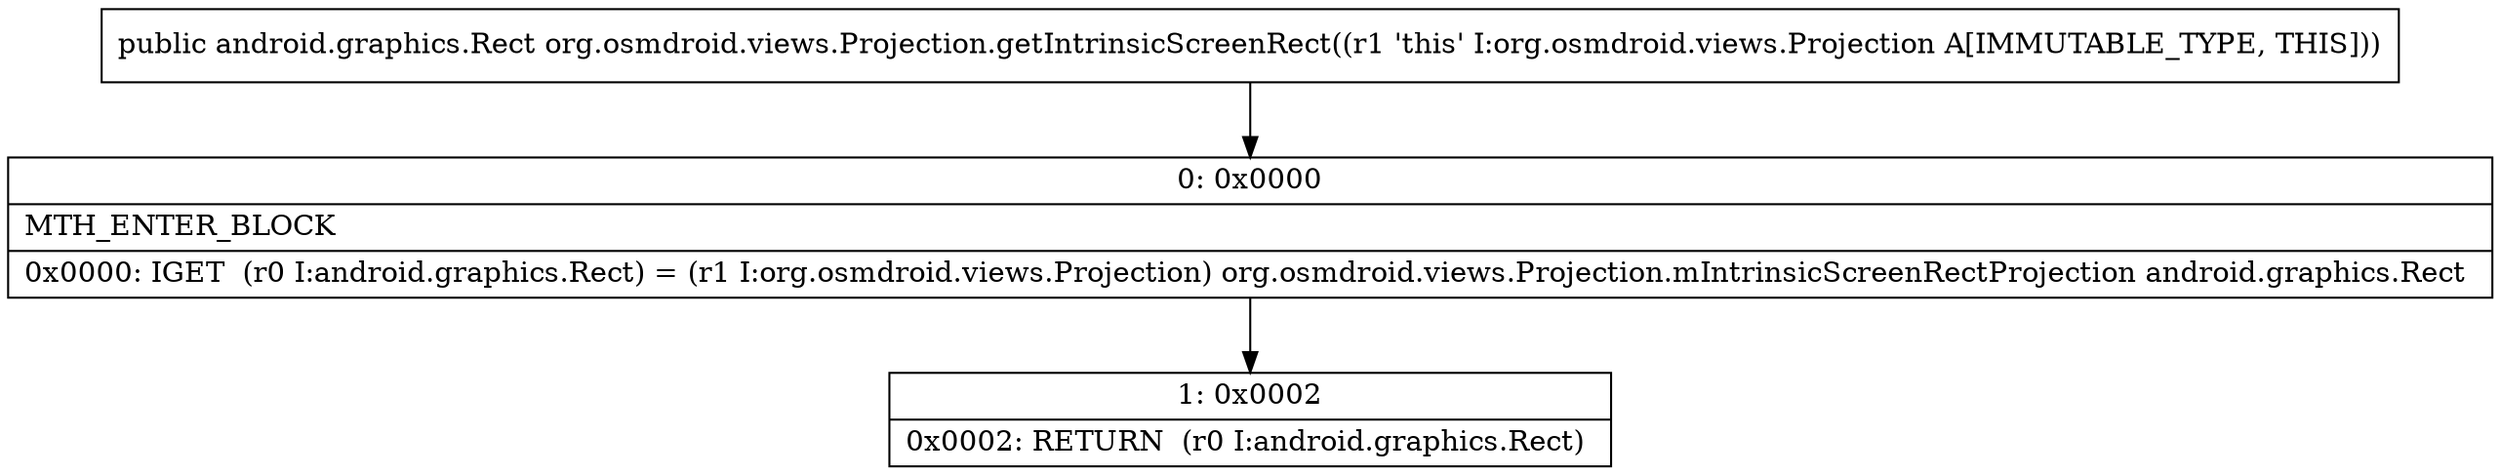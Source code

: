 digraph "CFG fororg.osmdroid.views.Projection.getIntrinsicScreenRect()Landroid\/graphics\/Rect;" {
Node_0 [shape=record,label="{0\:\ 0x0000|MTH_ENTER_BLOCK\l|0x0000: IGET  (r0 I:android.graphics.Rect) = (r1 I:org.osmdroid.views.Projection) org.osmdroid.views.Projection.mIntrinsicScreenRectProjection android.graphics.Rect \l}"];
Node_1 [shape=record,label="{1\:\ 0x0002|0x0002: RETURN  (r0 I:android.graphics.Rect) \l}"];
MethodNode[shape=record,label="{public android.graphics.Rect org.osmdroid.views.Projection.getIntrinsicScreenRect((r1 'this' I:org.osmdroid.views.Projection A[IMMUTABLE_TYPE, THIS])) }"];
MethodNode -> Node_0;
Node_0 -> Node_1;
}

